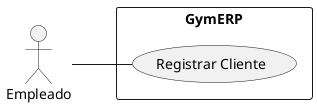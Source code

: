 @startuml registrar
left to right direction
actor Empleado
rectangle GymERP {
  Empleado -- (Registrar Cliente)
}
@enduml
